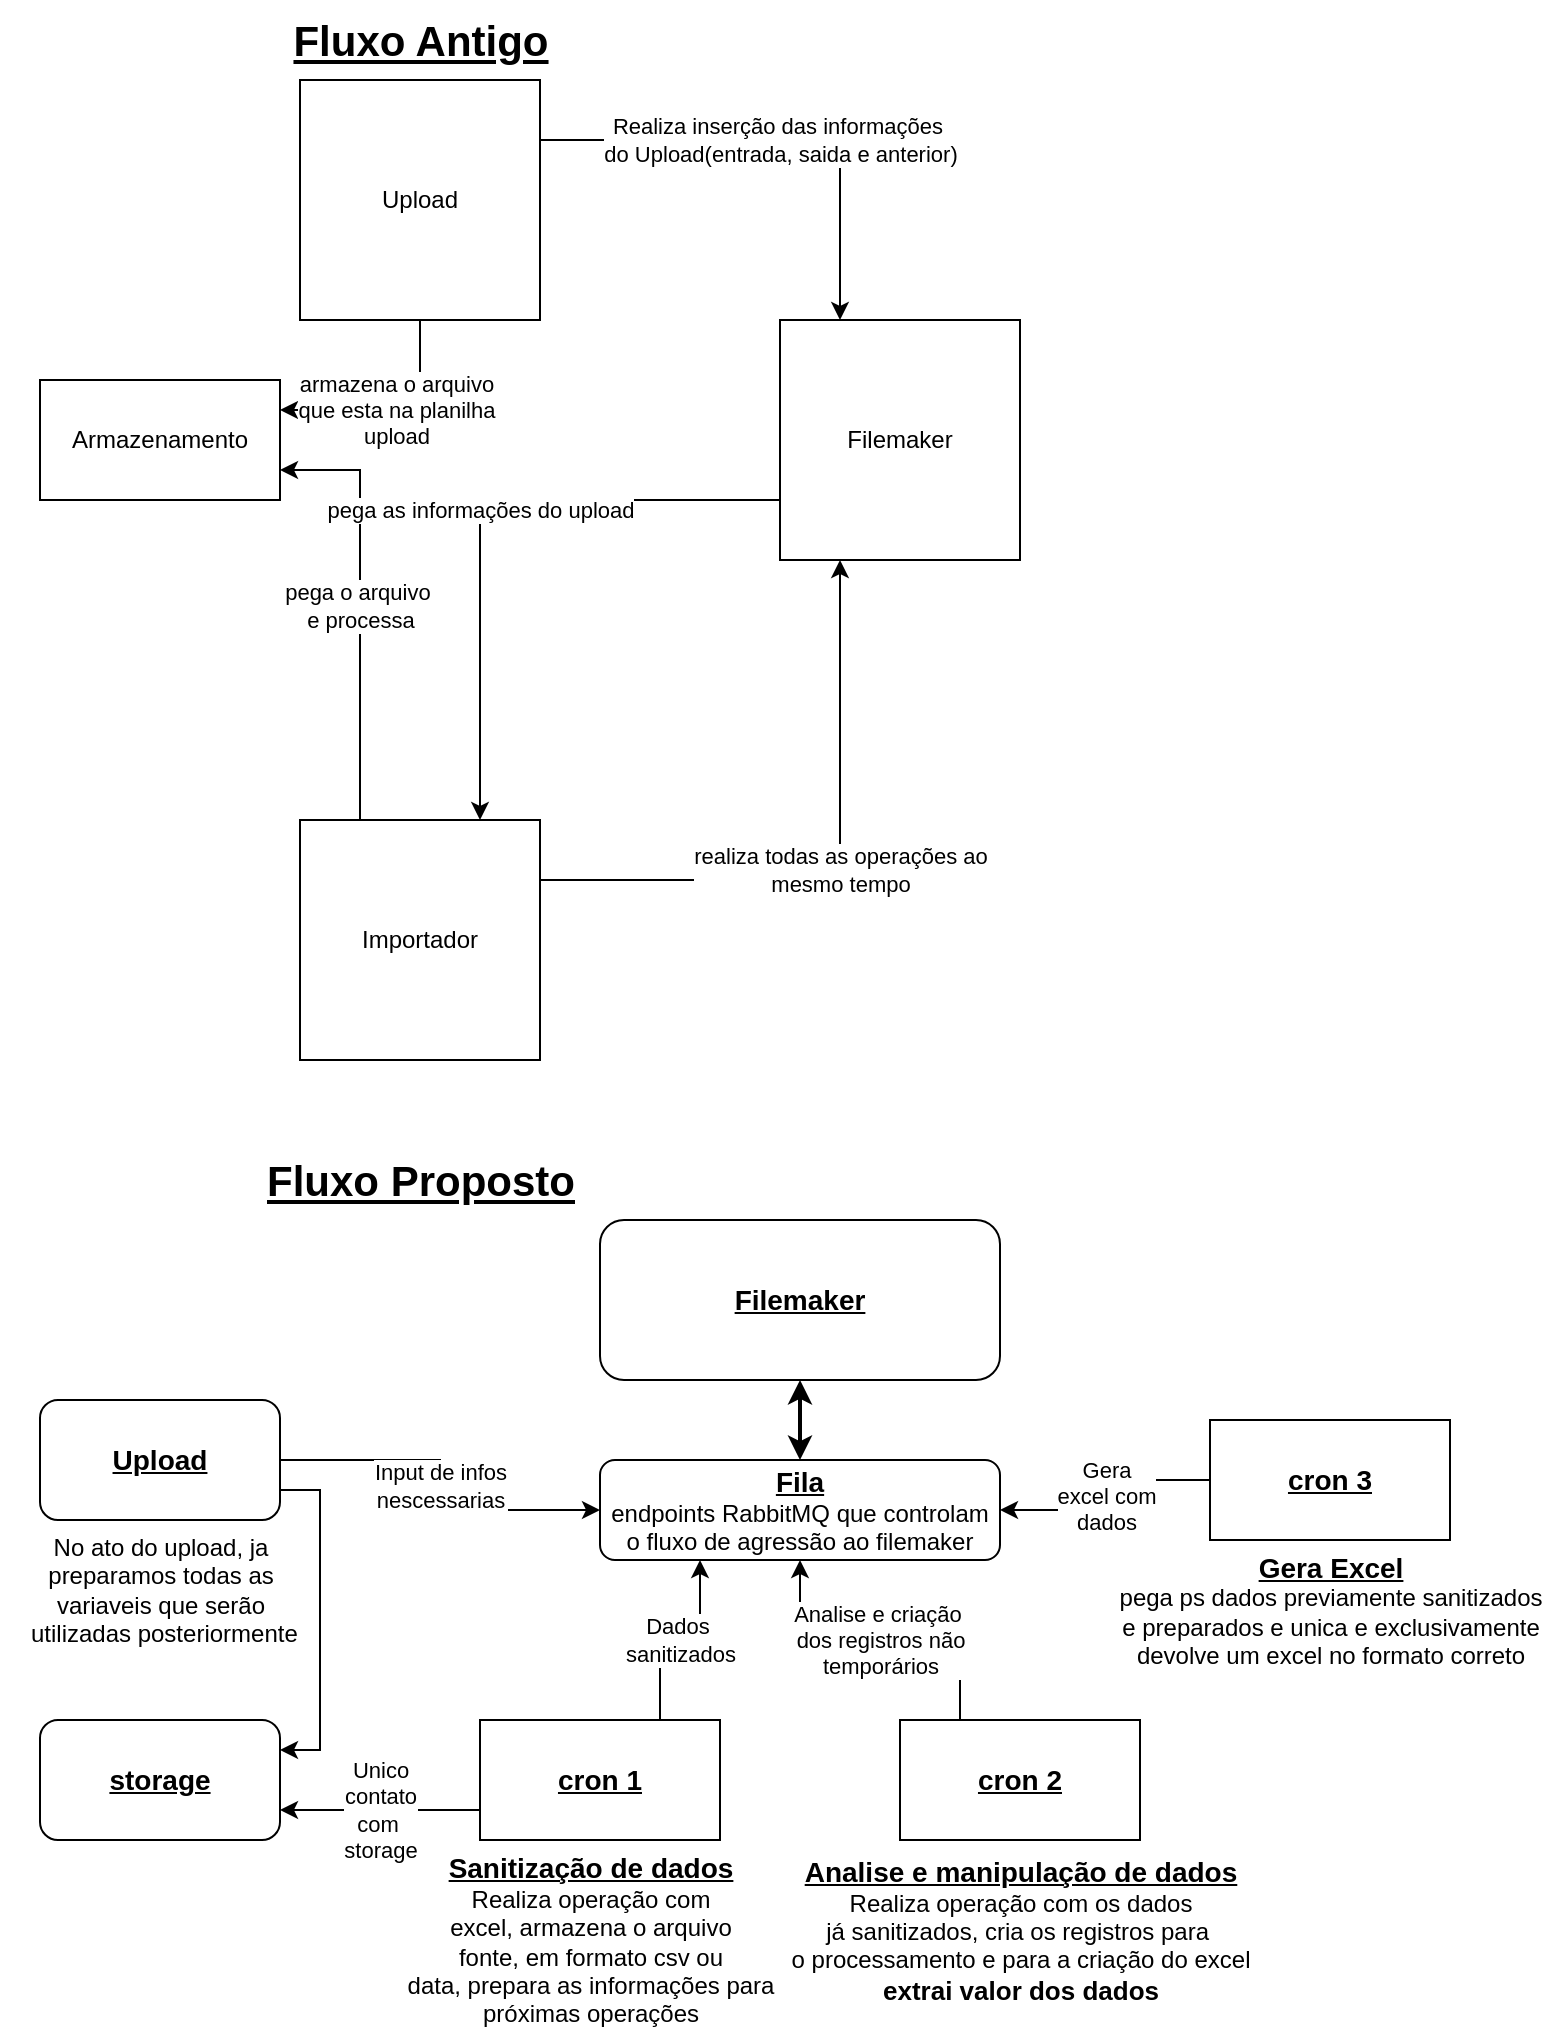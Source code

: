 <mxfile version="21.3.7" type="github">
  <diagram name="Página-1" id="ms082TrmSMu2nvpxCRkO">
    <mxGraphModel dx="1434" dy="796" grid="1" gridSize="10" guides="1" tooltips="1" connect="1" arrows="1" fold="1" page="1" pageScale="1" pageWidth="827" pageHeight="1169" math="0" shadow="0">
      <root>
        <mxCell id="0" />
        <mxCell id="1" parent="0" />
        <mxCell id="fULPHBdW20wCDjoiLYlw-4" value="Realiza inserção das informações&amp;nbsp;&lt;br&gt;do Upload(entrada, saida e anterior)" style="edgeStyle=orthogonalEdgeStyle;rounded=0;orthogonalLoop=1;jettySize=auto;html=1;exitX=1;exitY=0.25;exitDx=0;exitDy=0;entryX=0.25;entryY=0;entryDx=0;entryDy=0;" edge="1" parent="1" source="fULPHBdW20wCDjoiLYlw-1" target="fULPHBdW20wCDjoiLYlw-3">
          <mxGeometry relative="1" as="geometry" />
        </mxCell>
        <mxCell id="fULPHBdW20wCDjoiLYlw-9" value="armazena o arquivo&lt;br&gt;que esta na planilha&lt;br&gt;upload" style="edgeStyle=orthogonalEdgeStyle;rounded=0;orthogonalLoop=1;jettySize=auto;html=1;exitX=0.5;exitY=1;exitDx=0;exitDy=0;entryX=1;entryY=0.25;entryDx=0;entryDy=0;" edge="1" parent="1" source="fULPHBdW20wCDjoiLYlw-1" target="fULPHBdW20wCDjoiLYlw-8">
          <mxGeometry relative="1" as="geometry" />
        </mxCell>
        <mxCell id="fULPHBdW20wCDjoiLYlw-1" value="Upload" style="rounded=0;whiteSpace=wrap;html=1;" vertex="1" parent="1">
          <mxGeometry x="160" y="40" width="120" height="120" as="geometry" />
        </mxCell>
        <mxCell id="fULPHBdW20wCDjoiLYlw-7" value="realiza todas as operações ao &lt;br&gt;mesmo tempo" style="edgeStyle=orthogonalEdgeStyle;rounded=0;orthogonalLoop=1;jettySize=auto;html=1;exitX=1;exitY=0.25;exitDx=0;exitDy=0;entryX=0.25;entryY=1;entryDx=0;entryDy=0;" edge="1" parent="1" source="fULPHBdW20wCDjoiLYlw-2" target="fULPHBdW20wCDjoiLYlw-3">
          <mxGeometry relative="1" as="geometry" />
        </mxCell>
        <mxCell id="fULPHBdW20wCDjoiLYlw-10" value="pega o arquivo&amp;nbsp;&lt;br&gt;e processa" style="edgeStyle=orthogonalEdgeStyle;rounded=0;orthogonalLoop=1;jettySize=auto;html=1;exitX=0.25;exitY=0;exitDx=0;exitDy=0;entryX=1;entryY=0.75;entryDx=0;entryDy=0;" edge="1" parent="1" source="fULPHBdW20wCDjoiLYlw-2" target="fULPHBdW20wCDjoiLYlw-8">
          <mxGeometry relative="1" as="geometry" />
        </mxCell>
        <mxCell id="fULPHBdW20wCDjoiLYlw-2" value="Importador" style="rounded=0;whiteSpace=wrap;html=1;" vertex="1" parent="1">
          <mxGeometry x="160" y="410" width="120" height="120" as="geometry" />
        </mxCell>
        <mxCell id="fULPHBdW20wCDjoiLYlw-6" value="pega as informações do upload" style="edgeStyle=orthogonalEdgeStyle;rounded=0;orthogonalLoop=1;jettySize=auto;html=1;exitX=0;exitY=0.75;exitDx=0;exitDy=0;entryX=0.75;entryY=0;entryDx=0;entryDy=0;" edge="1" parent="1" source="fULPHBdW20wCDjoiLYlw-3" target="fULPHBdW20wCDjoiLYlw-2">
          <mxGeometry relative="1" as="geometry" />
        </mxCell>
        <mxCell id="fULPHBdW20wCDjoiLYlw-3" value="Filemaker" style="rounded=0;whiteSpace=wrap;html=1;" vertex="1" parent="1">
          <mxGeometry x="400" y="160" width="120" height="120" as="geometry" />
        </mxCell>
        <mxCell id="fULPHBdW20wCDjoiLYlw-8" value="Armazenamento" style="rounded=0;whiteSpace=wrap;html=1;" vertex="1" parent="1">
          <mxGeometry x="30" y="190" width="120" height="60" as="geometry" />
        </mxCell>
        <mxCell id="fULPHBdW20wCDjoiLYlw-11" value="Fluxo Antigo" style="text;html=1;align=center;verticalAlign=middle;resizable=0;points=[];autosize=1;strokeColor=none;fillColor=none;fontStyle=5;fontSize=21;" vertex="1" parent="1">
          <mxGeometry x="145" width="150" height="40" as="geometry" />
        </mxCell>
        <mxCell id="fULPHBdW20wCDjoiLYlw-12" value="Fluxo Proposto" style="text;html=1;align=center;verticalAlign=middle;resizable=0;points=[];autosize=1;strokeColor=none;fillColor=none;fontStyle=5;fontSize=21;" vertex="1" parent="1">
          <mxGeometry x="130" y="570" width="180" height="40" as="geometry" />
        </mxCell>
        <mxCell id="fULPHBdW20wCDjoiLYlw-17" style="edgeStyle=orthogonalEdgeStyle;rounded=0;orthogonalLoop=1;jettySize=auto;html=1;exitX=1;exitY=0.75;exitDx=0;exitDy=0;entryX=1;entryY=0.25;entryDx=0;entryDy=0;" edge="1" parent="1" source="fULPHBdW20wCDjoiLYlw-13" target="fULPHBdW20wCDjoiLYlw-15">
          <mxGeometry relative="1" as="geometry" />
        </mxCell>
        <mxCell id="fULPHBdW20wCDjoiLYlw-20" value="Input de infos&lt;br&gt;nescessarias" style="edgeStyle=orthogonalEdgeStyle;rounded=0;orthogonalLoop=1;jettySize=auto;html=1;exitX=1;exitY=0.5;exitDx=0;exitDy=0;entryX=0;entryY=0.5;entryDx=0;entryDy=0;" edge="1" parent="1" source="fULPHBdW20wCDjoiLYlw-13" target="fULPHBdW20wCDjoiLYlw-18">
          <mxGeometry relative="1" as="geometry" />
        </mxCell>
        <mxCell id="fULPHBdW20wCDjoiLYlw-13" value="&lt;b&gt;&lt;u&gt;&lt;font style=&quot;font-size: 14px;&quot;&gt;Upload&lt;/font&gt;&lt;/u&gt;&lt;/b&gt;" style="rounded=1;whiteSpace=wrap;html=1;" vertex="1" parent="1">
          <mxGeometry x="30" y="700" width="120" height="60" as="geometry" />
        </mxCell>
        <mxCell id="fULPHBdW20wCDjoiLYlw-14" value="No ato do upload,&amp;nbsp;ja &lt;br&gt;preparamos todas as &lt;br&gt;variaveis que serão&lt;br&gt;&amp;nbsp;utilizadas posteriormente" style="text;html=1;align=center;verticalAlign=middle;resizable=0;points=[];autosize=1;strokeColor=none;fillColor=none;" vertex="1" parent="1">
          <mxGeometry x="10" y="760" width="160" height="70" as="geometry" />
        </mxCell>
        <mxCell id="fULPHBdW20wCDjoiLYlw-15" value="&lt;font style=&quot;font-size: 14px;&quot;&gt;&lt;b&gt;&lt;u&gt;storage&lt;/u&gt;&lt;/b&gt;&lt;/font&gt;" style="rounded=1;whiteSpace=wrap;html=1;" vertex="1" parent="1">
          <mxGeometry x="30" y="860" width="120" height="60" as="geometry" />
        </mxCell>
        <mxCell id="fULPHBdW20wCDjoiLYlw-35" style="edgeStyle=orthogonalEdgeStyle;rounded=0;orthogonalLoop=1;jettySize=auto;html=1;exitX=0.5;exitY=0;exitDx=0;exitDy=0;entryX=0.5;entryY=1;entryDx=0;entryDy=0;startArrow=classic;startFill=1;strokeWidth=2;" edge="1" parent="1" source="fULPHBdW20wCDjoiLYlw-18" target="fULPHBdW20wCDjoiLYlw-34">
          <mxGeometry relative="1" as="geometry" />
        </mxCell>
        <mxCell id="fULPHBdW20wCDjoiLYlw-18" value="&lt;b&gt;&lt;u&gt;&lt;font style=&quot;font-size: 14px;&quot;&gt;Fila&lt;/font&gt;&lt;/u&gt;&lt;/b&gt;&lt;br&gt;endpoints RabbitMQ que controlam o fluxo de agressão ao filemaker" style="rounded=1;whiteSpace=wrap;html=1;" vertex="1" parent="1">
          <mxGeometry x="310" y="730" width="200" height="50" as="geometry" />
        </mxCell>
        <mxCell id="fULPHBdW20wCDjoiLYlw-30" value="Unico&lt;br&gt;contato&lt;br&gt;com&amp;nbsp;&lt;br&gt;storage" style="edgeStyle=orthogonalEdgeStyle;rounded=0;orthogonalLoop=1;jettySize=auto;html=1;exitX=0;exitY=0.75;exitDx=0;exitDy=0;entryX=1;entryY=0.75;entryDx=0;entryDy=0;" edge="1" parent="1" source="fULPHBdW20wCDjoiLYlw-23" target="fULPHBdW20wCDjoiLYlw-15">
          <mxGeometry relative="1" as="geometry" />
        </mxCell>
        <mxCell id="fULPHBdW20wCDjoiLYlw-31" value="Dados&amp;nbsp;&lt;br&gt;sanitizados" style="edgeStyle=orthogonalEdgeStyle;rounded=0;orthogonalLoop=1;jettySize=auto;html=1;exitX=0.75;exitY=0;exitDx=0;exitDy=0;entryX=0.25;entryY=1;entryDx=0;entryDy=0;" edge="1" parent="1" source="fULPHBdW20wCDjoiLYlw-23" target="fULPHBdW20wCDjoiLYlw-18">
          <mxGeometry relative="1" as="geometry" />
        </mxCell>
        <mxCell id="fULPHBdW20wCDjoiLYlw-23" value="&lt;font style=&quot;font-size: 14px;&quot;&gt;&lt;b&gt;&lt;u&gt;cron 1&lt;/u&gt;&lt;/b&gt;&lt;/font&gt;" style="rounded=0;whiteSpace=wrap;html=1;" vertex="1" parent="1">
          <mxGeometry x="250" y="860" width="120" height="60" as="geometry" />
        </mxCell>
        <mxCell id="fULPHBdW20wCDjoiLYlw-32" value="Analise e criação&amp;nbsp;&lt;br&gt;dos registros não&lt;br&gt;temporários" style="edgeStyle=orthogonalEdgeStyle;rounded=0;orthogonalLoop=1;jettySize=auto;html=1;exitX=0.25;exitY=0;exitDx=0;exitDy=0;entryX=0.5;entryY=1;entryDx=0;entryDy=0;" edge="1" parent="1" source="fULPHBdW20wCDjoiLYlw-24" target="fULPHBdW20wCDjoiLYlw-18">
          <mxGeometry relative="1" as="geometry" />
        </mxCell>
        <mxCell id="fULPHBdW20wCDjoiLYlw-24" value="&lt;font style=&quot;font-size: 14px;&quot;&gt;&lt;b&gt;&lt;u&gt;cron 2&lt;/u&gt;&lt;/b&gt;&lt;/font&gt;" style="rounded=0;whiteSpace=wrap;html=1;" vertex="1" parent="1">
          <mxGeometry x="460" y="860" width="120" height="60" as="geometry" />
        </mxCell>
        <mxCell id="fULPHBdW20wCDjoiLYlw-25" value="&lt;b&gt;&lt;u&gt;&lt;font style=&quot;font-size: 14px;&quot;&gt;Sanitização de dados&lt;/font&gt;&lt;/u&gt;&lt;/b&gt;&lt;br&gt;Realiza operação com&lt;br&gt;excel, armazena o arquivo&lt;br&gt;fonte, em formato csv ou&lt;br&gt;data, prepara as informações para&lt;br&gt;próximas operações" style="text;html=1;align=center;verticalAlign=middle;resizable=0;points=[];autosize=1;strokeColor=none;fillColor=none;" vertex="1" parent="1">
          <mxGeometry x="200" y="920" width="210" height="100" as="geometry" />
        </mxCell>
        <mxCell id="fULPHBdW20wCDjoiLYlw-33" value="Gera&lt;br&gt;excel com&lt;br&gt;dados" style="edgeStyle=orthogonalEdgeStyle;rounded=0;orthogonalLoop=1;jettySize=auto;html=1;exitX=0;exitY=0.5;exitDx=0;exitDy=0;entryX=1;entryY=0.5;entryDx=0;entryDy=0;" edge="1" parent="1" source="fULPHBdW20wCDjoiLYlw-27" target="fULPHBdW20wCDjoiLYlw-18">
          <mxGeometry relative="1" as="geometry" />
        </mxCell>
        <mxCell id="fULPHBdW20wCDjoiLYlw-27" value="&lt;font style=&quot;font-size: 14px;&quot;&gt;&lt;b&gt;&lt;u&gt;cron 3&lt;/u&gt;&lt;/b&gt;&lt;/font&gt;" style="rounded=0;whiteSpace=wrap;html=1;" vertex="1" parent="1">
          <mxGeometry x="615" y="710" width="120" height="60" as="geometry" />
        </mxCell>
        <mxCell id="fULPHBdW20wCDjoiLYlw-28" value="&lt;b&gt;&lt;u&gt;&lt;font style=&quot;font-size: 14px;&quot;&gt;Analise e manipulação de dados&lt;/font&gt;&lt;/u&gt;&lt;/b&gt;&lt;br&gt;Realiza operação com os dados&lt;br&gt;já sanitizados, cria os registros para&amp;nbsp;&lt;br&gt;o processamento e para a criação do excel&lt;br&gt;&lt;b&gt;&lt;font style=&quot;font-size: 13px;&quot;&gt;extrai valor dos dados&lt;/font&gt;&lt;/b&gt;" style="text;html=1;align=center;verticalAlign=middle;resizable=0;points=[];autosize=1;strokeColor=none;fillColor=none;" vertex="1" parent="1">
          <mxGeometry x="395" y="920" width="250" height="90" as="geometry" />
        </mxCell>
        <mxCell id="fULPHBdW20wCDjoiLYlw-29" value="&lt;b&gt;&lt;u&gt;&lt;font style=&quot;font-size: 14px;&quot;&gt;Gera Excel&lt;/font&gt;&lt;/u&gt;&lt;/b&gt;&lt;br&gt;pega ps dados previamente sanitizados&lt;br&gt;e preparados e unica e exclusivamente&lt;br&gt;devolve um excel no formato correto" style="text;html=1;align=center;verticalAlign=middle;resizable=0;points=[];autosize=1;strokeColor=none;fillColor=none;" vertex="1" parent="1">
          <mxGeometry x="560" y="770" width="230" height="70" as="geometry" />
        </mxCell>
        <mxCell id="fULPHBdW20wCDjoiLYlw-34" value="&lt;b&gt;&lt;u&gt;&lt;font style=&quot;font-size: 14px;&quot;&gt;Filemaker&lt;/font&gt;&lt;/u&gt;&lt;/b&gt;" style="rounded=1;whiteSpace=wrap;html=1;" vertex="1" parent="1">
          <mxGeometry x="310" y="610" width="200" height="80" as="geometry" />
        </mxCell>
      </root>
    </mxGraphModel>
  </diagram>
</mxfile>
